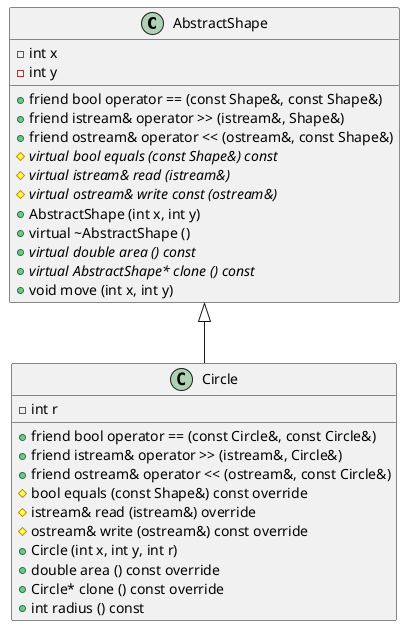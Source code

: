 @startuml
AbstractShape <|-- Circle

class AbstractShape {
    - int x
    - int y
    + friend bool operator == (const Shape&, const Shape&)
    + friend istream& operator >> (istream&, Shape&)
    + friend ostream& operator << (ostream&, const Shape&)
    # {abstract} virtual bool equals (const Shape&) const
    # {abstract} virtual istream& read (istream&)
    # {abstract} virtual ostream& write const (ostream&)
    + AbstractShape (int x, int y)
    + virtual ~AbstractShape ()
    + {abstract} virtual double area () const
    + {abstract} virtual AbstractShape* clone () const
    + void move (int x, int y)
    }

class Circle {
    - int r
    + friend bool operator == (const Circle&, const Circle&)
    + friend istream& operator >> (istream&, Circle&)
    + friend ostream& operator << (ostream&, const Circle&)
    # bool equals (const Shape&) const override
    # istream& read (istream&) override
    # ostream& write (ostream&) const override
    + Circle (int x, int y, int r)
    + double area () const override
    + Circle* clone () const override
    + int radius () const
    }

@enduml
